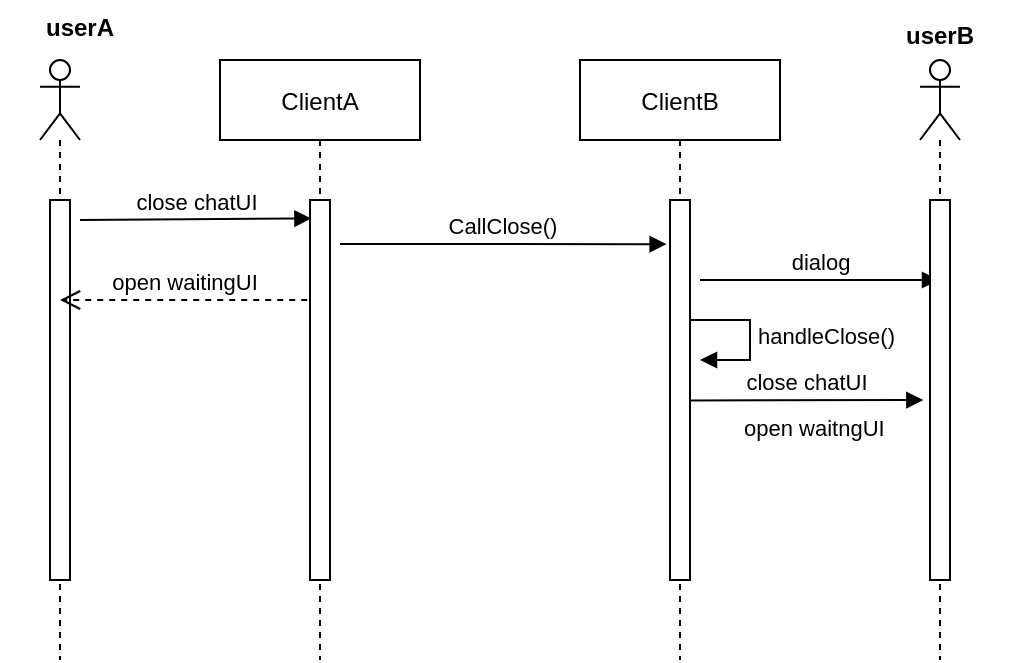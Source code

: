 <mxfile version="15.5.4" type="github">
  <diagram id="kgpKYQtTHZ0yAKxKKP6v" name="Page-1">
    <mxGraphModel dx="978" dy="359" grid="0" gridSize="10" guides="1" tooltips="1" connect="1" arrows="1" fold="1" page="1" pageScale="1" pageWidth="850" pageHeight="1100" math="0" shadow="0">
      <root>
        <mxCell id="0" />
        <mxCell id="1" parent="0" />
        <mxCell id="3nuBFxr9cyL0pnOWT2aG-1" value="ClientA" style="shape=umlLifeline;perimeter=lifelinePerimeter;container=1;collapsible=0;recursiveResize=0;rounded=0;shadow=0;strokeWidth=1;" parent="1" vertex="1">
          <mxGeometry x="120" y="80" width="100" height="300" as="geometry" />
        </mxCell>
        <mxCell id="3nuBFxr9cyL0pnOWT2aG-2" value="" style="points=[];perimeter=orthogonalPerimeter;rounded=0;shadow=0;strokeWidth=1;" parent="3nuBFxr9cyL0pnOWT2aG-1" vertex="1">
          <mxGeometry x="45" y="70" width="10" height="190" as="geometry" />
        </mxCell>
        <mxCell id="I_3hnfbxCUIilwJNc-OJ-8" value="CallClose()" style="html=1;verticalAlign=bottom;endArrow=block;rounded=0;entryX=0.433;entryY=0.307;entryDx=0;entryDy=0;entryPerimeter=0;" edge="1" parent="3nuBFxr9cyL0pnOWT2aG-1" target="3nuBFxr9cyL0pnOWT2aG-5">
          <mxGeometry width="80" relative="1" as="geometry">
            <mxPoint x="60" y="92" as="sourcePoint" />
            <mxPoint x="140" y="90" as="targetPoint" />
          </mxGeometry>
        </mxCell>
        <mxCell id="3nuBFxr9cyL0pnOWT2aG-5" value="ClientB" style="shape=umlLifeline;perimeter=lifelinePerimeter;container=1;collapsible=0;recursiveResize=0;rounded=0;shadow=0;strokeWidth=1;" parent="1" vertex="1">
          <mxGeometry x="300" y="80" width="100" height="300" as="geometry" />
        </mxCell>
        <mxCell id="3nuBFxr9cyL0pnOWT2aG-6" value="" style="points=[];perimeter=orthogonalPerimeter;rounded=0;shadow=0;strokeWidth=1;" parent="3nuBFxr9cyL0pnOWT2aG-5" vertex="1">
          <mxGeometry x="45" y="70" width="10" height="190" as="geometry" />
        </mxCell>
        <mxCell id="I_3hnfbxCUIilwJNc-OJ-9" value="dialog" style="html=1;verticalAlign=bottom;endArrow=block;rounded=0;" edge="1" parent="3nuBFxr9cyL0pnOWT2aG-5" target="I_3hnfbxCUIilwJNc-OJ-2">
          <mxGeometry width="80" relative="1" as="geometry">
            <mxPoint x="60" y="110" as="sourcePoint" />
            <mxPoint x="140" y="110" as="targetPoint" />
          </mxGeometry>
        </mxCell>
        <mxCell id="I_3hnfbxCUIilwJNc-OJ-11" value="handleClose()" style="edgeStyle=orthogonalEdgeStyle;html=1;align=left;spacingLeft=2;endArrow=block;rounded=0;entryX=1;entryY=0;" edge="1" parent="3nuBFxr9cyL0pnOWT2aG-5">
          <mxGeometry relative="1" as="geometry">
            <mxPoint x="55" y="130" as="sourcePoint" />
            <Array as="points">
              <mxPoint x="85" y="130" />
            </Array>
            <mxPoint x="60" y="150" as="targetPoint" />
          </mxGeometry>
        </mxCell>
        <mxCell id="I_3hnfbxCUIilwJNc-OJ-12" value="close chatUI" style="html=1;verticalAlign=bottom;endArrow=block;rounded=0;entryX=0.167;entryY=0.546;entryDx=0;entryDy=0;entryPerimeter=0;" edge="1" parent="3nuBFxr9cyL0pnOWT2aG-5">
          <mxGeometry width="80" relative="1" as="geometry">
            <mxPoint x="55" y="170.26" as="sourcePoint" />
            <mxPoint x="171.67" y="170" as="targetPoint" />
          </mxGeometry>
        </mxCell>
        <mxCell id="I_3hnfbxCUIilwJNc-OJ-1" value="" style="shape=umlLifeline;participant=umlActor;perimeter=lifelinePerimeter;whiteSpace=wrap;html=1;container=1;collapsible=0;recursiveResize=0;verticalAlign=top;spacingTop=36;outlineConnect=0;" vertex="1" parent="1">
          <mxGeometry x="30" y="80" width="20" height="300" as="geometry" />
        </mxCell>
        <mxCell id="I_3hnfbxCUIilwJNc-OJ-3" value="" style="html=1;points=[];perimeter=orthogonalPerimeter;" vertex="1" parent="I_3hnfbxCUIilwJNc-OJ-1">
          <mxGeometry x="5" y="70" width="10" height="190" as="geometry" />
        </mxCell>
        <mxCell id="I_3hnfbxCUIilwJNc-OJ-2" value="" style="shape=umlLifeline;participant=umlActor;perimeter=lifelinePerimeter;whiteSpace=wrap;html=1;container=1;collapsible=0;recursiveResize=0;verticalAlign=top;spacingTop=36;outlineConnect=0;" vertex="1" parent="1">
          <mxGeometry x="470" y="80" width="20" height="300" as="geometry" />
        </mxCell>
        <mxCell id="I_3hnfbxCUIilwJNc-OJ-4" value="" style="html=1;points=[];perimeter=orthogonalPerimeter;" vertex="1" parent="I_3hnfbxCUIilwJNc-OJ-2">
          <mxGeometry x="5" y="70" width="10" height="190" as="geometry" />
        </mxCell>
        <mxCell id="I_3hnfbxCUIilwJNc-OJ-5" value="userA" style="text;align=center;fontStyle=1;verticalAlign=middle;spacingLeft=3;spacingRight=3;strokeColor=none;rotatable=0;points=[[0,0.5],[1,0.5]];portConstraint=eastwest;" vertex="1" parent="1">
          <mxGeometry x="10" y="50" width="80" height="26" as="geometry" />
        </mxCell>
        <mxCell id="I_3hnfbxCUIilwJNc-OJ-6" value="userB" style="text;align=center;fontStyle=1;verticalAlign=middle;spacingLeft=3;spacingRight=3;strokeColor=none;rotatable=0;points=[[0,0.5],[1,0.5]];portConstraint=eastwest;" vertex="1" parent="1">
          <mxGeometry x="440" y="54" width="80" height="26" as="geometry" />
        </mxCell>
        <mxCell id="I_3hnfbxCUIilwJNc-OJ-7" value="close chatUI" style="html=1;verticalAlign=bottom;endArrow=block;rounded=0;entryX=0.457;entryY=0.264;entryDx=0;entryDy=0;entryPerimeter=0;" edge="1" parent="1" target="3nuBFxr9cyL0pnOWT2aG-1">
          <mxGeometry width="80" relative="1" as="geometry">
            <mxPoint x="50" y="160" as="sourcePoint" />
            <mxPoint x="130" y="160" as="targetPoint" />
          </mxGeometry>
        </mxCell>
        <mxCell id="I_3hnfbxCUIilwJNc-OJ-14" value="&lt;div style=&quot;text-align: center&quot;&gt;&lt;font face=&quot;helvetica&quot;&gt;&lt;span style=&quot;font-size: 11px ; background-color: rgb(255 , 255 , 255)&quot;&gt;open waitngUI&lt;/span&gt;&lt;/font&gt;&lt;/div&gt;" style="text;whiteSpace=wrap;html=1;" vertex="1" parent="1">
          <mxGeometry x="380" y="250" width="90" height="30" as="geometry" />
        </mxCell>
        <mxCell id="I_3hnfbxCUIilwJNc-OJ-17" value="open waitingUI" style="html=1;verticalAlign=bottom;endArrow=open;dashed=1;endSize=8;rounded=0;exitX=0.436;exitY=0.4;exitDx=0;exitDy=0;exitPerimeter=0;" edge="1" parent="1" source="3nuBFxr9cyL0pnOWT2aG-1" target="I_3hnfbxCUIilwJNc-OJ-1">
          <mxGeometry relative="1" as="geometry">
            <mxPoint x="140" y="200" as="sourcePoint" />
            <mxPoint x="60" y="200" as="targetPoint" />
          </mxGeometry>
        </mxCell>
      </root>
    </mxGraphModel>
  </diagram>
</mxfile>
